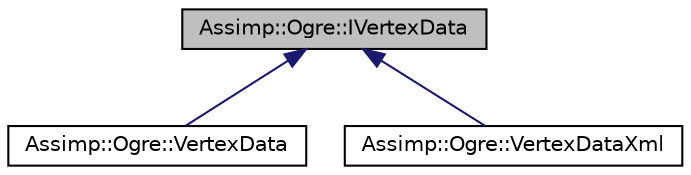 digraph "Assimp::Ogre::IVertexData"
{
  edge [fontname="Helvetica",fontsize="10",labelfontname="Helvetica",labelfontsize="10"];
  node [fontname="Helvetica",fontsize="10",shape=record];
  Node1 [label="Assimp::Ogre::IVertexData",height=0.2,width=0.4,color="black", fillcolor="grey75", style="filled", fontcolor="black"];
  Node1 -> Node2 [dir="back",color="midnightblue",fontsize="10",style="solid",fontname="Helvetica"];
  Node2 [label="Assimp::Ogre::VertexData",height=0.2,width=0.4,color="black", fillcolor="white", style="filled",URL="$class_assimp_1_1_ogre_1_1_vertex_data.html"];
  Node1 -> Node3 [dir="back",color="midnightblue",fontsize="10",style="solid",fontname="Helvetica"];
  Node3 [label="Assimp::Ogre::VertexDataXml",height=0.2,width=0.4,color="black", fillcolor="white", style="filled",URL="$class_assimp_1_1_ogre_1_1_vertex_data_xml.html",tooltip="Ogre XML Vertex Data. "];
}
